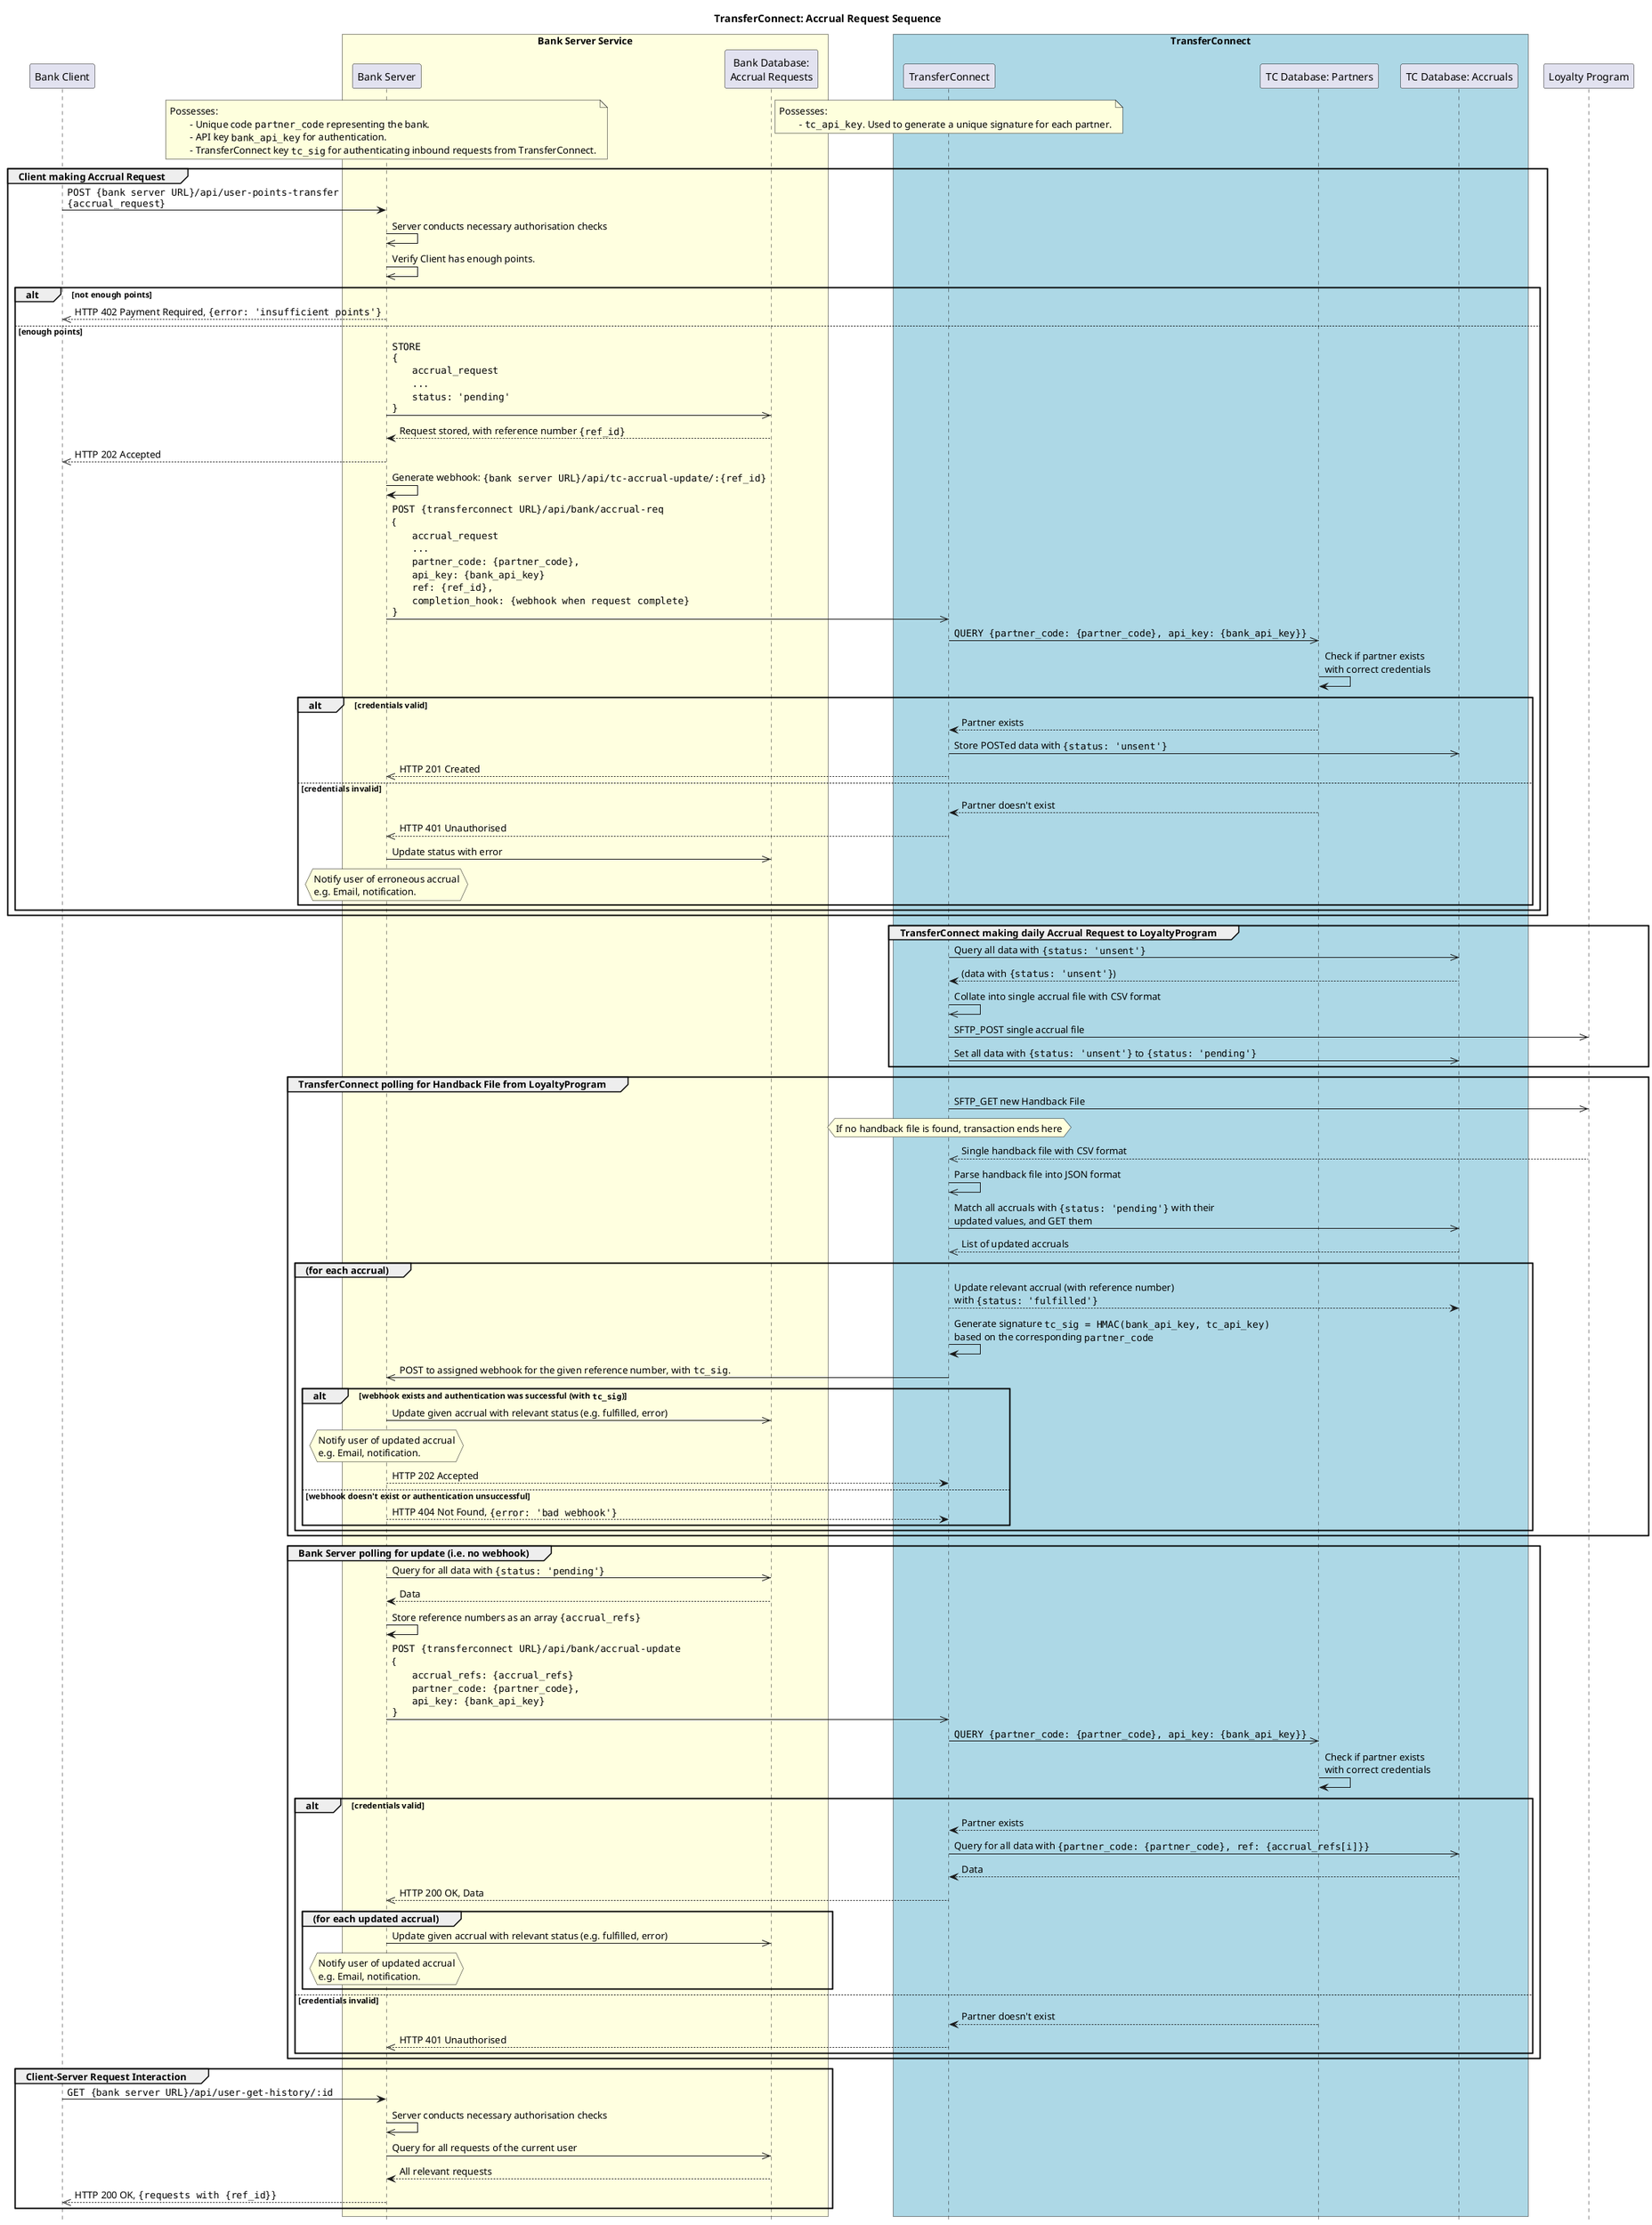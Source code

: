 @startuml TransferConnect: Accrual Request
skinparam ParticipantPadding 10
skinparam BoxPadding 5

hide footbox
title **TransferConnect: Accrual Request Sequence**


participant BankClient as "Bank Client"

box "Bank Server Service" #LightYellow
  participant BankServer as "Bank Server"
  participant BankRequestsDB as "Bank Database:\nAccrual Requests"
end box

box "TransferConnect" #LightBlue
  participant TransferConnect as "TransferConnect"
  participant TCBanksDB as "TC Database: Partners"
  participant TCBankAccrualsDB as "TC Database: Accruals"
end box

participant LoyaltyProgram as "Loyalty Program"

note over BankServer: Possesses:\n\t- Unique code ""partner_code"" representing the bank.\n\t- API key ""bank_api_key"" for authentication.\n\t- TransferConnect key ""tc_sig"" for authenticating inbound requests from TransferConnect.
/ note over TransferConnect: Possesses:\n\t- ""tc_api_key"". Used to generate a unique signature for each partner.

group Client making Accrual Request
    BankClient -> BankServer: ""POST {bank server URL}/api/user-points-transfer""\n""{accrual_request}""
    BankServer ->> BankServer: Server conducts necessary authorisation checks
    BankServer ->> BankServer: Verify Client has enough points.
    alt not enough points
        BankClient <<-- BankServer: HTTP 402 Payment Required, ""{error: 'insufficient points'}""
    else enough points
        BankServer ->> BankRequestsDB: ""STORE""\n""{""\n\t""accrual_request""\n\t""...""\n\t""status: 'pending'""\n""}""
        BankServer <-- BankRequestsDB: Request stored, with reference number ""{ref_id}""
        BankClient <<-- BankServer: HTTP 202 Accepted
        BankServer -> BankServer: Generate webhook: ""{bank server URL}/api/tc-accrual-update/:{ref_id}""
        BankServer ->> TransferConnect: ""POST {transferconnect URL}/api/bank/accrual-req ""\n{\n\t""accrual_request""\n\t""...""\n\t""partner_code: {partner_code},""\n\t""api_key: {bank_api_key}""\n\t""ref: {ref_id},""\n\t""completion_hook: {webhook when request complete}""\n""}""

        TransferConnect ->> TCBanksDB: ""QUERY {partner_code: {partner_code}, api_key: {bank_api_key}}""
        TCBanksDB -> TCBanksDB: Check if partner exists\nwith correct credentials
        alt credentials valid
            TransferConnect <-- TCBanksDB: Partner exists
            TransferConnect ->> TCBankAccrualsDB: Store POSTed data with ""{status: 'unsent'}""
            BankServer <<-- TransferConnect: HTTP 201 Created
        else credentials invalid
            TransferConnect <-- TCBanksDB: Partner doesn't exist
            BankServer <<-- TransferConnect: HTTP 401 Unauthorised
            BankServer ->> BankRequestsDB: Update status with error
            hnote over BankServer: Notify user of erroneous accrual\ne.g. Email, notification.
        end
    end
end

group TransferConnect making daily Accrual Request to LoyaltyProgram
    TransferConnect ->> TCBankAccrualsDB: Query all data with ""{status: 'unsent'}""
    TransferConnect <-- TCBankAccrualsDB: (data with ""{status: 'unsent'}"")
    TransferConnect ->> TransferConnect: Collate into single accrual file with CSV format
    TransferConnect ->> LoyaltyProgram: SFTP_POST single accrual file
    TransferConnect ->> TCBankAccrualsDB: Set all data with ""{status: 'unsent'}"" to ""{status: 'pending'}""
end

group TransferConnect polling for Handback File from LoyaltyProgram
    TransferConnect ->> LoyaltyProgram: SFTP_GET new Handback File
    hnote over TransferConnect: If no handback file is found, transaction ends here
    TransferConnect <<-- LoyaltyProgram: Single handback file with CSV format
    TransferConnect ->> TransferConnect: Parse handback file into JSON format
    TransferConnect ->> TCBankAccrualsDB: Match all accruals with ""{status: 'pending'}"" with their\nupdated values, and GET them
    TransferConnect <<-- TCBankAccrualsDB: List of updated accruals
    group (for each accrual)
        TransferConnect --> TCBankAccrualsDB: Update relevant accrual (with reference number)\nwith ""{status: 'fulfilled'}""
        TransferConnect -> TransferConnect: Generate signature ""tc_sig = HMAC(bank_api_key, tc_api_key)""\nbased on the corresponding ""partner_code""
        BankServer <<- TransferConnect: POST to assigned webhook for the given reference number, with ""tc_sig"".
        alt webhook exists and authentication was successful (with ""tc_sig"")
            BankServer ->> BankRequestsDB: Update given accrual with relevant status (e.g. fulfilled, error)
            hnote over BankServer: Notify user of updated accrual\ne.g. Email, notification.
            BankServer --> TransferConnect: HTTP 202 Accepted
        else webhook doesn't exist or authentication unsuccessful
            BankServer --> TransferConnect: HTTP 404 Not Found, ""{error: 'bad webhook'}""
        end
    end
end



group Bank Server polling for update (i.e. no webhook)
    BankServer ->> BankRequestsDB: Query for all data with ""{status: 'pending'}""
    BankServer <-- BankRequestsDB: Data
    BankServer -> BankServer: Store reference numbers as an array ""{accrual_refs}""
    BankServer ->> TransferConnect: ""POST {transferconnect URL}/api/bank/accrual-update ""\n{\n\t""accrual_refs: {accrual_refs}""\n\t""partner_code: {partner_code},""\n\t""api_key: {bank_api_key}""\n""}""
    TransferConnect ->> TCBanksDB: ""QUERY {partner_code: {partner_code}, api_key: {bank_api_key}}""
    TCBanksDB -> TCBanksDB: Check if partner exists\nwith correct credentials
    alt credentials valid
        TransferConnect <-- TCBanksDB: Partner exists
        TransferConnect ->> TCBankAccrualsDB: Query for all data with ""{partner_code: {partner_code}, ref: {accrual_refs[i]}}""
        TransferConnect <-- TCBankAccrualsDB: Data
        BankServer <<-- TransferConnect: HTTP 200 OK, Data
        group (for each updated accrual)
            BankServer ->> BankRequestsDB: Update given accrual with relevant status (e.g. fulfilled, error)
            hnote over BankServer: Notify user of updated accrual\ne.g. Email, notification.
        end
    else credentials invalid
        TransferConnect <-- TCBanksDB: Partner doesn't exist
        BankServer <<-- TransferConnect: HTTP 401 Unauthorised
    end
end

group Client-Server Request Interaction
    BankClient -> BankServer: ""GET {bank server URL}/api/user-get-history/:id""
    BankServer ->> BankServer: Server conducts necessary authorisation checks
    BankServer ->> BankRequestsDB: Query for all requests of the current user
    BankServer <-- BankRequestsDB: All relevant requests
    BankClient <<-- BankServer: HTTP 200 OK, ""{requests with {ref_id}}""
end

@enduml